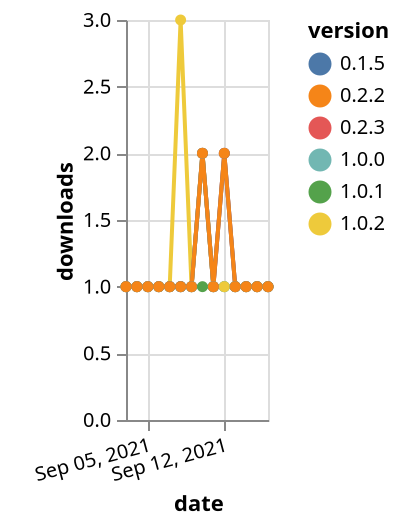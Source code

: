 {"$schema": "https://vega.github.io/schema/vega-lite/v5.json", "description": "A simple bar chart with embedded data.", "data": {"values": [{"date": "2021-09-03", "total": 193, "delta": 1, "version": "0.2.3"}, {"date": "2021-09-04", "total": 194, "delta": 1, "version": "0.2.3"}, {"date": "2021-09-05", "total": 195, "delta": 1, "version": "0.2.3"}, {"date": "2021-09-06", "total": 196, "delta": 1, "version": "0.2.3"}, {"date": "2021-09-07", "total": 197, "delta": 1, "version": "0.2.3"}, {"date": "2021-09-08", "total": 198, "delta": 1, "version": "0.2.3"}, {"date": "2021-09-09", "total": 199, "delta": 1, "version": "0.2.3"}, {"date": "2021-09-10", "total": 201, "delta": 2, "version": "0.2.3"}, {"date": "2021-09-11", "total": 202, "delta": 1, "version": "0.2.3"}, {"date": "2021-09-12", "total": 204, "delta": 2, "version": "0.2.3"}, {"date": "2021-09-13", "total": 205, "delta": 1, "version": "0.2.3"}, {"date": "2021-09-14", "total": 206, "delta": 1, "version": "0.2.3"}, {"date": "2021-09-15", "total": 207, "delta": 1, "version": "0.2.3"}, {"date": "2021-09-16", "total": 208, "delta": 1, "version": "0.2.3"}, {"date": "2021-09-03", "total": 127, "delta": 1, "version": "1.0.1"}, {"date": "2021-09-04", "total": 128, "delta": 1, "version": "1.0.1"}, {"date": "2021-09-05", "total": 129, "delta": 1, "version": "1.0.1"}, {"date": "2021-09-06", "total": 130, "delta": 1, "version": "1.0.1"}, {"date": "2021-09-07", "total": 131, "delta": 1, "version": "1.0.1"}, {"date": "2021-09-08", "total": 132, "delta": 1, "version": "1.0.1"}, {"date": "2021-09-09", "total": 133, "delta": 1, "version": "1.0.1"}, {"date": "2021-09-10", "total": 134, "delta": 1, "version": "1.0.1"}, {"date": "2021-09-11", "total": 135, "delta": 1, "version": "1.0.1"}, {"date": "2021-09-12", "total": 136, "delta": 1, "version": "1.0.1"}, {"date": "2021-09-13", "total": 137, "delta": 1, "version": "1.0.1"}, {"date": "2021-09-14", "total": 138, "delta": 1, "version": "1.0.1"}, {"date": "2021-09-15", "total": 139, "delta": 1, "version": "1.0.1"}, {"date": "2021-09-16", "total": 140, "delta": 1, "version": "1.0.1"}, {"date": "2021-09-03", "total": 131, "delta": 1, "version": "1.0.0"}, {"date": "2021-09-04", "total": 132, "delta": 1, "version": "1.0.0"}, {"date": "2021-09-05", "total": 133, "delta": 1, "version": "1.0.0"}, {"date": "2021-09-06", "total": 134, "delta": 1, "version": "1.0.0"}, {"date": "2021-09-07", "total": 135, "delta": 1, "version": "1.0.0"}, {"date": "2021-09-08", "total": 136, "delta": 1, "version": "1.0.0"}, {"date": "2021-09-09", "total": 137, "delta": 1, "version": "1.0.0"}, {"date": "2021-09-10", "total": 139, "delta": 2, "version": "1.0.0"}, {"date": "2021-09-11", "total": 140, "delta": 1, "version": "1.0.0"}, {"date": "2021-09-12", "total": 141, "delta": 1, "version": "1.0.0"}, {"date": "2021-09-13", "total": 142, "delta": 1, "version": "1.0.0"}, {"date": "2021-09-14", "total": 143, "delta": 1, "version": "1.0.0"}, {"date": "2021-09-15", "total": 144, "delta": 1, "version": "1.0.0"}, {"date": "2021-09-16", "total": 145, "delta": 1, "version": "1.0.0"}, {"date": "2021-09-03", "total": 125, "delta": 1, "version": "1.0.2"}, {"date": "2021-09-04", "total": 126, "delta": 1, "version": "1.0.2"}, {"date": "2021-09-05", "total": 127, "delta": 1, "version": "1.0.2"}, {"date": "2021-09-06", "total": 128, "delta": 1, "version": "1.0.2"}, {"date": "2021-09-07", "total": 129, "delta": 1, "version": "1.0.2"}, {"date": "2021-09-08", "total": 132, "delta": 3, "version": "1.0.2"}, {"date": "2021-09-09", "total": 133, "delta": 1, "version": "1.0.2"}, {"date": "2021-09-10", "total": 135, "delta": 2, "version": "1.0.2"}, {"date": "2021-09-11", "total": 136, "delta": 1, "version": "1.0.2"}, {"date": "2021-09-12", "total": 137, "delta": 1, "version": "1.0.2"}, {"date": "2021-09-13", "total": 138, "delta": 1, "version": "1.0.2"}, {"date": "2021-09-14", "total": 139, "delta": 1, "version": "1.0.2"}, {"date": "2021-09-15", "total": 140, "delta": 1, "version": "1.0.2"}, {"date": "2021-09-16", "total": 141, "delta": 1, "version": "1.0.2"}, {"date": "2021-09-03", "total": 155, "delta": 1, "version": "0.1.5"}, {"date": "2021-09-04", "total": 156, "delta": 1, "version": "0.1.5"}, {"date": "2021-09-05", "total": 157, "delta": 1, "version": "0.1.5"}, {"date": "2021-09-06", "total": 158, "delta": 1, "version": "0.1.5"}, {"date": "2021-09-07", "total": 159, "delta": 1, "version": "0.1.5"}, {"date": "2021-09-08", "total": 160, "delta": 1, "version": "0.1.5"}, {"date": "2021-09-09", "total": 161, "delta": 1, "version": "0.1.5"}, {"date": "2021-09-10", "total": 163, "delta": 2, "version": "0.1.5"}, {"date": "2021-09-11", "total": 164, "delta": 1, "version": "0.1.5"}, {"date": "2021-09-12", "total": 166, "delta": 2, "version": "0.1.5"}, {"date": "2021-09-13", "total": 167, "delta": 1, "version": "0.1.5"}, {"date": "2021-09-14", "total": 168, "delta": 1, "version": "0.1.5"}, {"date": "2021-09-15", "total": 169, "delta": 1, "version": "0.1.5"}, {"date": "2021-09-16", "total": 170, "delta": 1, "version": "0.1.5"}, {"date": "2021-09-03", "total": 149, "delta": 1, "version": "0.2.2"}, {"date": "2021-09-04", "total": 150, "delta": 1, "version": "0.2.2"}, {"date": "2021-09-05", "total": 151, "delta": 1, "version": "0.2.2"}, {"date": "2021-09-06", "total": 152, "delta": 1, "version": "0.2.2"}, {"date": "2021-09-07", "total": 153, "delta": 1, "version": "0.2.2"}, {"date": "2021-09-08", "total": 154, "delta": 1, "version": "0.2.2"}, {"date": "2021-09-09", "total": 155, "delta": 1, "version": "0.2.2"}, {"date": "2021-09-10", "total": 157, "delta": 2, "version": "0.2.2"}, {"date": "2021-09-11", "total": 158, "delta": 1, "version": "0.2.2"}, {"date": "2021-09-12", "total": 160, "delta": 2, "version": "0.2.2"}, {"date": "2021-09-13", "total": 161, "delta": 1, "version": "0.2.2"}, {"date": "2021-09-14", "total": 162, "delta": 1, "version": "0.2.2"}, {"date": "2021-09-15", "total": 163, "delta": 1, "version": "0.2.2"}, {"date": "2021-09-16", "total": 164, "delta": 1, "version": "0.2.2"}]}, "width": "container", "mark": {"type": "line", "point": {"filled": true}}, "encoding": {"x": {"field": "date", "type": "temporal", "timeUnit": "yearmonthdate", "title": "date", "axis": {"labelAngle": -15}}, "y": {"field": "delta", "type": "quantitative", "title": "downloads"}, "color": {"field": "version", "type": "nominal"}, "tooltip": {"field": "delta"}}}